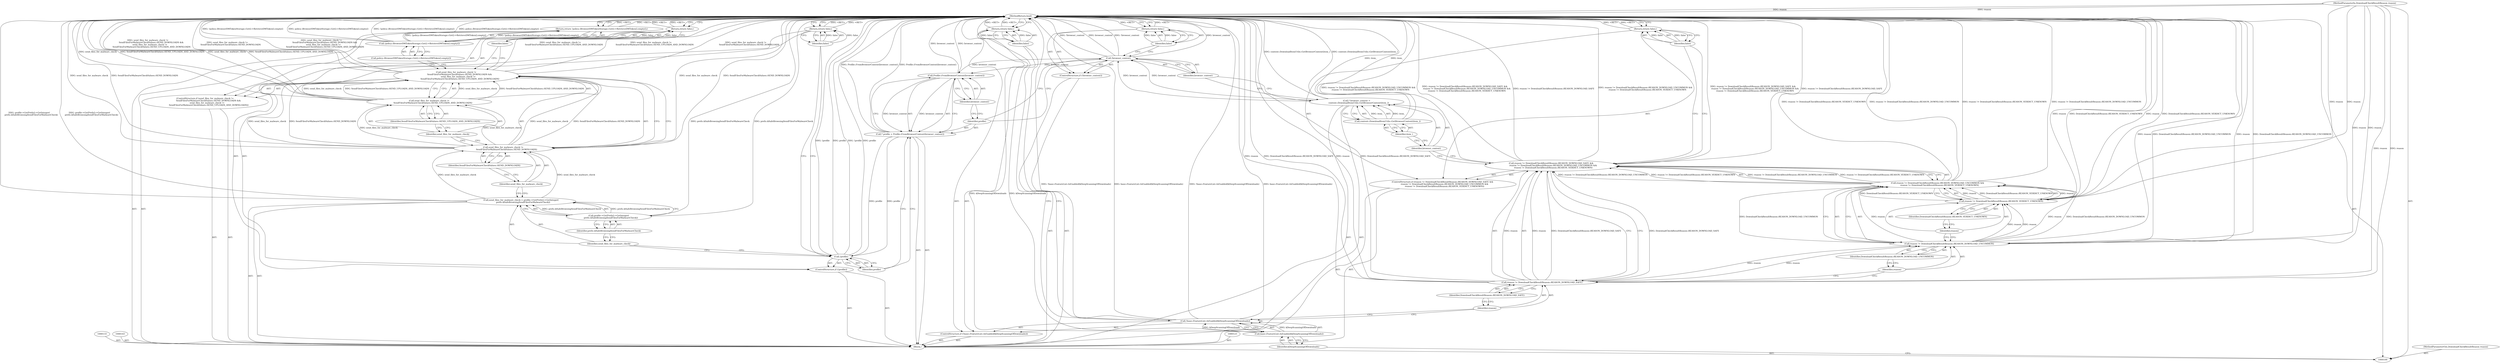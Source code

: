 digraph "1_Chrome_507241119f279c31766bd41c33d6ffb6851e2d7e_3" {
"1000161" [label="(MethodReturn,bool)"];
"1000124" [label="(Call,* browser_context =\n      content::DownloadItemUtils::GetBrowserContext(item_))"];
"1000125" [label="(Identifier,browser_context)"];
"1000127" [label="(Identifier,item_)"];
"1000126" [label="(Call,content::DownloadItemUtils::GetBrowserContext(item_))"];
"1000128" [label="(ControlStructure,if (!browser_context))"];
"1000129" [label="(Call,!browser_context)"];
"1000130" [label="(Identifier,browser_context)"];
"1000132" [label="(Identifier,false)"];
"1000131" [label="(Return,return false;)"];
"1000135" [label="(Identifier,profile)"];
"1000136" [label="(Call,Profile::FromBrowserContext(browser_context))"];
"1000137" [label="(Identifier,browser_context)"];
"1000134" [label="(Call,* profile = Profile::FromBrowserContext(browser_context))"];
"1000138" [label="(ControlStructure,if (!profile))"];
"1000139" [label="(Call,!profile)"];
"1000140" [label="(Identifier,profile)"];
"1000142" [label="(Identifier,false)"];
"1000141" [label="(Return,return false;)"];
"1000102" [label="(Block,)"];
"1000101" [label="(MethodParameterIn,DownloadCheckResultReason reason)"];
"1000208" [label="(MethodParameterOut,DownloadCheckResultReason reason)"];
"1000146" [label="(Call,profile->GetPrefs()->GetInteger(\n      prefs::kSafeBrowsingSendFilesForMalwareCheck))"];
"1000144" [label="(Call,send_files_for_malware_check = profile->GetPrefs()->GetInteger(\n      prefs::kSafeBrowsingSendFilesForMalwareCheck))"];
"1000145" [label="(Identifier,send_files_for_malware_check)"];
"1000147" [label="(Identifier,prefs::kSafeBrowsingSendFilesForMalwareCheck)"];
"1000148" [label="(ControlStructure,if (send_files_for_malware_check !=\n          SendFilesForMalwareCheckValues::SEND_DOWNLOADS &&\n      send_files_for_malware_check !=\n           SendFilesForMalwareCheckValues::SEND_UPLOADS_AND_DOWNLOADS))"];
"1000149" [label="(Call,send_files_for_malware_check !=\n          SendFilesForMalwareCheckValues::SEND_DOWNLOADS &&\n      send_files_for_malware_check !=\n           SendFilesForMalwareCheckValues::SEND_UPLOADS_AND_DOWNLOADS)"];
"1000150" [label="(Call,send_files_for_malware_check !=\n          SendFilesForMalwareCheckValues::SEND_DOWNLOADS)"];
"1000151" [label="(Identifier,send_files_for_malware_check)"];
"1000152" [label="(Identifier,SendFilesForMalwareCheckValues::SEND_DOWNLOADS)"];
"1000153" [label="(Call,send_files_for_malware_check !=\n           SendFilesForMalwareCheckValues::SEND_UPLOADS_AND_DOWNLOADS)"];
"1000154" [label="(Identifier,send_files_for_malware_check)"];
"1000155" [label="(Identifier,SendFilesForMalwareCheckValues::SEND_UPLOADS_AND_DOWNLOADS)"];
"1000157" [label="(Identifier,false)"];
"1000156" [label="(Return,return false;)"];
"1000160" [label="(Call,policy::BrowserDMTokenStorage::Get()->RetrieveDMToken().empty())"];
"1000158" [label="(Return,return !policy::BrowserDMTokenStorage::Get()->RetrieveDMToken().empty();)"];
"1000159" [label="(Call,!policy::BrowserDMTokenStorage::Get()->RetrieveDMToken().empty())"];
"1000103" [label="(ControlStructure,if (!base::FeatureList::IsEnabled(kDeepScanningOfDownloads)))"];
"1000106" [label="(Identifier,kDeepScanningOfDownloads)"];
"1000104" [label="(Call,!base::FeatureList::IsEnabled(kDeepScanningOfDownloads))"];
"1000105" [label="(Call,base::FeatureList::IsEnabled(kDeepScanningOfDownloads))"];
"1000108" [label="(Identifier,false)"];
"1000107" [label="(Return,return false;)"];
"1000113" [label="(Identifier,DownloadCheckResultReason::REASON_DOWNLOAD_SAFE)"];
"1000109" [label="(ControlStructure,if (reason != DownloadCheckResultReason::REASON_DOWNLOAD_SAFE &&\n      reason != DownloadCheckResultReason::REASON_DOWNLOAD_UNCOMMON &&\n      reason != DownloadCheckResultReason::REASON_VERDICT_UNKNOWN))"];
"1000110" [label="(Call,reason != DownloadCheckResultReason::REASON_DOWNLOAD_SAFE &&\n      reason != DownloadCheckResultReason::REASON_DOWNLOAD_UNCOMMON &&\n      reason != DownloadCheckResultReason::REASON_VERDICT_UNKNOWN)"];
"1000111" [label="(Call,reason != DownloadCheckResultReason::REASON_DOWNLOAD_SAFE)"];
"1000112" [label="(Identifier,reason)"];
"1000117" [label="(Identifier,DownloadCheckResultReason::REASON_DOWNLOAD_UNCOMMON)"];
"1000114" [label="(Call,reason != DownloadCheckResultReason::REASON_DOWNLOAD_UNCOMMON &&\n      reason != DownloadCheckResultReason::REASON_VERDICT_UNKNOWN)"];
"1000115" [label="(Call,reason != DownloadCheckResultReason::REASON_DOWNLOAD_UNCOMMON)"];
"1000116" [label="(Identifier,reason)"];
"1000120" [label="(Identifier,DownloadCheckResultReason::REASON_VERDICT_UNKNOWN)"];
"1000118" [label="(Call,reason != DownloadCheckResultReason::REASON_VERDICT_UNKNOWN)"];
"1000119" [label="(Identifier,reason)"];
"1000122" [label="(Identifier,false)"];
"1000121" [label="(Return,return false;)"];
"1000161" -> "1000100"  [label="AST: "];
"1000161" -> "1000107"  [label="CFG: "];
"1000161" -> "1000121"  [label="CFG: "];
"1000161" -> "1000131"  [label="CFG: "];
"1000161" -> "1000141"  [label="CFG: "];
"1000161" -> "1000156"  [label="CFG: "];
"1000161" -> "1000158"  [label="CFG: "];
"1000150" -> "1000161"  [label="DDG: send_files_for_malware_check"];
"1000150" -> "1000161"  [label="DDG: SendFilesForMalwareCheckValues::SEND_DOWNLOADS"];
"1000104" -> "1000161"  [label="DDG: !base::FeatureList::IsEnabled(kDeepScanningOfDownloads)"];
"1000104" -> "1000161"  [label="DDG: base::FeatureList::IsEnabled(kDeepScanningOfDownloads)"];
"1000139" -> "1000161"  [label="DDG: !profile"];
"1000139" -> "1000161"  [label="DDG: profile"];
"1000114" -> "1000161"  [label="DDG: reason != DownloadCheckResultReason::REASON_DOWNLOAD_UNCOMMON"];
"1000114" -> "1000161"  [label="DDG: reason != DownloadCheckResultReason::REASON_VERDICT_UNKNOWN"];
"1000149" -> "1000161"  [label="DDG: send_files_for_malware_check !=\n          SendFilesForMalwareCheckValues::SEND_DOWNLOADS &&\n      send_files_for_malware_check !=\n           SendFilesForMalwareCheckValues::SEND_UPLOADS_AND_DOWNLOADS"];
"1000149" -> "1000161"  [label="DDG: send_files_for_malware_check !=\n          SendFilesForMalwareCheckValues::SEND_DOWNLOADS"];
"1000149" -> "1000161"  [label="DDG: send_files_for_malware_check !=\n           SendFilesForMalwareCheckValues::SEND_UPLOADS_AND_DOWNLOADS"];
"1000111" -> "1000161"  [label="DDG: reason"];
"1000111" -> "1000161"  [label="DDG: DownloadCheckResultReason::REASON_DOWNLOAD_SAFE"];
"1000153" -> "1000161"  [label="DDG: send_files_for_malware_check"];
"1000153" -> "1000161"  [label="DDG: SendFilesForMalwareCheckValues::SEND_UPLOADS_AND_DOWNLOADS"];
"1000134" -> "1000161"  [label="DDG: Profile::FromBrowserContext(browser_context)"];
"1000118" -> "1000161"  [label="DDG: reason"];
"1000118" -> "1000161"  [label="DDG: DownloadCheckResultReason::REASON_VERDICT_UNKNOWN"];
"1000144" -> "1000161"  [label="DDG: profile->GetPrefs()->GetInteger(\n      prefs::kSafeBrowsingSendFilesForMalwareCheck)"];
"1000159" -> "1000161"  [label="DDG: !policy::BrowserDMTokenStorage::Get()->RetrieveDMToken().empty()"];
"1000159" -> "1000161"  [label="DDG: policy::BrowserDMTokenStorage::Get()->RetrieveDMToken().empty()"];
"1000115" -> "1000161"  [label="DDG: DownloadCheckResultReason::REASON_DOWNLOAD_UNCOMMON"];
"1000115" -> "1000161"  [label="DDG: reason"];
"1000129" -> "1000161"  [label="DDG: browser_context"];
"1000129" -> "1000161"  [label="DDG: !browser_context"];
"1000124" -> "1000161"  [label="DDG: content::DownloadItemUtils::GetBrowserContext(item_)"];
"1000110" -> "1000161"  [label="DDG: reason != DownloadCheckResultReason::REASON_DOWNLOAD_UNCOMMON &&\n      reason != DownloadCheckResultReason::REASON_VERDICT_UNKNOWN"];
"1000110" -> "1000161"  [label="DDG: reason != DownloadCheckResultReason::REASON_DOWNLOAD_SAFE &&\n      reason != DownloadCheckResultReason::REASON_DOWNLOAD_UNCOMMON &&\n      reason != DownloadCheckResultReason::REASON_VERDICT_UNKNOWN"];
"1000110" -> "1000161"  [label="DDG: reason != DownloadCheckResultReason::REASON_DOWNLOAD_SAFE"];
"1000126" -> "1000161"  [label="DDG: item_"];
"1000101" -> "1000161"  [label="DDG: reason"];
"1000146" -> "1000161"  [label="DDG: prefs::kSafeBrowsingSendFilesForMalwareCheck"];
"1000136" -> "1000161"  [label="DDG: browser_context"];
"1000105" -> "1000161"  [label="DDG: kDeepScanningOfDownloads"];
"1000121" -> "1000161"  [label="DDG: <RET>"];
"1000131" -> "1000161"  [label="DDG: <RET>"];
"1000158" -> "1000161"  [label="DDG: <RET>"];
"1000141" -> "1000161"  [label="DDG: <RET>"];
"1000156" -> "1000161"  [label="DDG: <RET>"];
"1000107" -> "1000161"  [label="DDG: <RET>"];
"1000124" -> "1000102"  [label="AST: "];
"1000124" -> "1000126"  [label="CFG: "];
"1000125" -> "1000124"  [label="AST: "];
"1000126" -> "1000124"  [label="AST: "];
"1000130" -> "1000124"  [label="CFG: "];
"1000124" -> "1000161"  [label="DDG: content::DownloadItemUtils::GetBrowserContext(item_)"];
"1000126" -> "1000124"  [label="DDG: item_"];
"1000124" -> "1000129"  [label="DDG: browser_context"];
"1000125" -> "1000124"  [label="AST: "];
"1000125" -> "1000110"  [label="CFG: "];
"1000127" -> "1000125"  [label="CFG: "];
"1000127" -> "1000126"  [label="AST: "];
"1000127" -> "1000125"  [label="CFG: "];
"1000126" -> "1000127"  [label="CFG: "];
"1000126" -> "1000124"  [label="AST: "];
"1000126" -> "1000127"  [label="CFG: "];
"1000127" -> "1000126"  [label="AST: "];
"1000124" -> "1000126"  [label="CFG: "];
"1000126" -> "1000161"  [label="DDG: item_"];
"1000126" -> "1000124"  [label="DDG: item_"];
"1000128" -> "1000102"  [label="AST: "];
"1000129" -> "1000128"  [label="AST: "];
"1000131" -> "1000128"  [label="AST: "];
"1000129" -> "1000128"  [label="AST: "];
"1000129" -> "1000130"  [label="CFG: "];
"1000130" -> "1000129"  [label="AST: "];
"1000132" -> "1000129"  [label="CFG: "];
"1000135" -> "1000129"  [label="CFG: "];
"1000129" -> "1000161"  [label="DDG: browser_context"];
"1000129" -> "1000161"  [label="DDG: !browser_context"];
"1000124" -> "1000129"  [label="DDG: browser_context"];
"1000129" -> "1000136"  [label="DDG: browser_context"];
"1000130" -> "1000129"  [label="AST: "];
"1000130" -> "1000124"  [label="CFG: "];
"1000129" -> "1000130"  [label="CFG: "];
"1000132" -> "1000131"  [label="AST: "];
"1000132" -> "1000129"  [label="CFG: "];
"1000131" -> "1000132"  [label="CFG: "];
"1000132" -> "1000131"  [label="DDG: false"];
"1000131" -> "1000128"  [label="AST: "];
"1000131" -> "1000132"  [label="CFG: "];
"1000132" -> "1000131"  [label="AST: "];
"1000161" -> "1000131"  [label="CFG: "];
"1000131" -> "1000161"  [label="DDG: <RET>"];
"1000132" -> "1000131"  [label="DDG: false"];
"1000135" -> "1000134"  [label="AST: "];
"1000135" -> "1000129"  [label="CFG: "];
"1000137" -> "1000135"  [label="CFG: "];
"1000136" -> "1000134"  [label="AST: "];
"1000136" -> "1000137"  [label="CFG: "];
"1000137" -> "1000136"  [label="AST: "];
"1000134" -> "1000136"  [label="CFG: "];
"1000136" -> "1000161"  [label="DDG: browser_context"];
"1000136" -> "1000134"  [label="DDG: browser_context"];
"1000129" -> "1000136"  [label="DDG: browser_context"];
"1000137" -> "1000136"  [label="AST: "];
"1000137" -> "1000135"  [label="CFG: "];
"1000136" -> "1000137"  [label="CFG: "];
"1000134" -> "1000102"  [label="AST: "];
"1000134" -> "1000136"  [label="CFG: "];
"1000135" -> "1000134"  [label="AST: "];
"1000136" -> "1000134"  [label="AST: "];
"1000140" -> "1000134"  [label="CFG: "];
"1000134" -> "1000161"  [label="DDG: Profile::FromBrowserContext(browser_context)"];
"1000136" -> "1000134"  [label="DDG: browser_context"];
"1000134" -> "1000139"  [label="DDG: profile"];
"1000138" -> "1000102"  [label="AST: "];
"1000139" -> "1000138"  [label="AST: "];
"1000141" -> "1000138"  [label="AST: "];
"1000139" -> "1000138"  [label="AST: "];
"1000139" -> "1000140"  [label="CFG: "];
"1000140" -> "1000139"  [label="AST: "];
"1000142" -> "1000139"  [label="CFG: "];
"1000145" -> "1000139"  [label="CFG: "];
"1000139" -> "1000161"  [label="DDG: !profile"];
"1000139" -> "1000161"  [label="DDG: profile"];
"1000134" -> "1000139"  [label="DDG: profile"];
"1000140" -> "1000139"  [label="AST: "];
"1000140" -> "1000134"  [label="CFG: "];
"1000139" -> "1000140"  [label="CFG: "];
"1000142" -> "1000141"  [label="AST: "];
"1000142" -> "1000139"  [label="CFG: "];
"1000141" -> "1000142"  [label="CFG: "];
"1000142" -> "1000141"  [label="DDG: false"];
"1000141" -> "1000138"  [label="AST: "];
"1000141" -> "1000142"  [label="CFG: "];
"1000142" -> "1000141"  [label="AST: "];
"1000161" -> "1000141"  [label="CFG: "];
"1000141" -> "1000161"  [label="DDG: <RET>"];
"1000142" -> "1000141"  [label="DDG: false"];
"1000102" -> "1000100"  [label="AST: "];
"1000103" -> "1000102"  [label="AST: "];
"1000109" -> "1000102"  [label="AST: "];
"1000123" -> "1000102"  [label="AST: "];
"1000124" -> "1000102"  [label="AST: "];
"1000128" -> "1000102"  [label="AST: "];
"1000133" -> "1000102"  [label="AST: "];
"1000134" -> "1000102"  [label="AST: "];
"1000138" -> "1000102"  [label="AST: "];
"1000143" -> "1000102"  [label="AST: "];
"1000144" -> "1000102"  [label="AST: "];
"1000148" -> "1000102"  [label="AST: "];
"1000158" -> "1000102"  [label="AST: "];
"1000101" -> "1000100"  [label="AST: "];
"1000101" -> "1000161"  [label="DDG: reason"];
"1000101" -> "1000111"  [label="DDG: reason"];
"1000101" -> "1000115"  [label="DDG: reason"];
"1000101" -> "1000118"  [label="DDG: reason"];
"1000208" -> "1000100"  [label="AST: "];
"1000146" -> "1000144"  [label="AST: "];
"1000146" -> "1000147"  [label="CFG: "];
"1000147" -> "1000146"  [label="AST: "];
"1000144" -> "1000146"  [label="CFG: "];
"1000146" -> "1000161"  [label="DDG: prefs::kSafeBrowsingSendFilesForMalwareCheck"];
"1000146" -> "1000144"  [label="DDG: prefs::kSafeBrowsingSendFilesForMalwareCheck"];
"1000144" -> "1000102"  [label="AST: "];
"1000144" -> "1000146"  [label="CFG: "];
"1000145" -> "1000144"  [label="AST: "];
"1000146" -> "1000144"  [label="AST: "];
"1000151" -> "1000144"  [label="CFG: "];
"1000144" -> "1000161"  [label="DDG: profile->GetPrefs()->GetInteger(\n      prefs::kSafeBrowsingSendFilesForMalwareCheck)"];
"1000146" -> "1000144"  [label="DDG: prefs::kSafeBrowsingSendFilesForMalwareCheck"];
"1000144" -> "1000150"  [label="DDG: send_files_for_malware_check"];
"1000145" -> "1000144"  [label="AST: "];
"1000145" -> "1000139"  [label="CFG: "];
"1000147" -> "1000145"  [label="CFG: "];
"1000147" -> "1000146"  [label="AST: "];
"1000147" -> "1000145"  [label="CFG: "];
"1000146" -> "1000147"  [label="CFG: "];
"1000148" -> "1000102"  [label="AST: "];
"1000149" -> "1000148"  [label="AST: "];
"1000156" -> "1000148"  [label="AST: "];
"1000149" -> "1000148"  [label="AST: "];
"1000149" -> "1000150"  [label="CFG: "];
"1000149" -> "1000153"  [label="CFG: "];
"1000150" -> "1000149"  [label="AST: "];
"1000153" -> "1000149"  [label="AST: "];
"1000157" -> "1000149"  [label="CFG: "];
"1000160" -> "1000149"  [label="CFG: "];
"1000149" -> "1000161"  [label="DDG: send_files_for_malware_check !=\n          SendFilesForMalwareCheckValues::SEND_DOWNLOADS &&\n      send_files_for_malware_check !=\n           SendFilesForMalwareCheckValues::SEND_UPLOADS_AND_DOWNLOADS"];
"1000149" -> "1000161"  [label="DDG: send_files_for_malware_check !=\n          SendFilesForMalwareCheckValues::SEND_DOWNLOADS"];
"1000149" -> "1000161"  [label="DDG: send_files_for_malware_check !=\n           SendFilesForMalwareCheckValues::SEND_UPLOADS_AND_DOWNLOADS"];
"1000150" -> "1000149"  [label="DDG: send_files_for_malware_check"];
"1000150" -> "1000149"  [label="DDG: SendFilesForMalwareCheckValues::SEND_DOWNLOADS"];
"1000153" -> "1000149"  [label="DDG: send_files_for_malware_check"];
"1000153" -> "1000149"  [label="DDG: SendFilesForMalwareCheckValues::SEND_UPLOADS_AND_DOWNLOADS"];
"1000150" -> "1000149"  [label="AST: "];
"1000150" -> "1000152"  [label="CFG: "];
"1000151" -> "1000150"  [label="AST: "];
"1000152" -> "1000150"  [label="AST: "];
"1000154" -> "1000150"  [label="CFG: "];
"1000149" -> "1000150"  [label="CFG: "];
"1000150" -> "1000161"  [label="DDG: send_files_for_malware_check"];
"1000150" -> "1000161"  [label="DDG: SendFilesForMalwareCheckValues::SEND_DOWNLOADS"];
"1000150" -> "1000149"  [label="DDG: send_files_for_malware_check"];
"1000150" -> "1000149"  [label="DDG: SendFilesForMalwareCheckValues::SEND_DOWNLOADS"];
"1000144" -> "1000150"  [label="DDG: send_files_for_malware_check"];
"1000150" -> "1000153"  [label="DDG: send_files_for_malware_check"];
"1000151" -> "1000150"  [label="AST: "];
"1000151" -> "1000144"  [label="CFG: "];
"1000152" -> "1000151"  [label="CFG: "];
"1000152" -> "1000150"  [label="AST: "];
"1000152" -> "1000151"  [label="CFG: "];
"1000150" -> "1000152"  [label="CFG: "];
"1000153" -> "1000149"  [label="AST: "];
"1000153" -> "1000155"  [label="CFG: "];
"1000154" -> "1000153"  [label="AST: "];
"1000155" -> "1000153"  [label="AST: "];
"1000149" -> "1000153"  [label="CFG: "];
"1000153" -> "1000161"  [label="DDG: send_files_for_malware_check"];
"1000153" -> "1000161"  [label="DDG: SendFilesForMalwareCheckValues::SEND_UPLOADS_AND_DOWNLOADS"];
"1000153" -> "1000149"  [label="DDG: send_files_for_malware_check"];
"1000153" -> "1000149"  [label="DDG: SendFilesForMalwareCheckValues::SEND_UPLOADS_AND_DOWNLOADS"];
"1000150" -> "1000153"  [label="DDG: send_files_for_malware_check"];
"1000154" -> "1000153"  [label="AST: "];
"1000154" -> "1000150"  [label="CFG: "];
"1000155" -> "1000154"  [label="CFG: "];
"1000155" -> "1000153"  [label="AST: "];
"1000155" -> "1000154"  [label="CFG: "];
"1000153" -> "1000155"  [label="CFG: "];
"1000157" -> "1000156"  [label="AST: "];
"1000157" -> "1000149"  [label="CFG: "];
"1000156" -> "1000157"  [label="CFG: "];
"1000157" -> "1000156"  [label="DDG: false"];
"1000156" -> "1000148"  [label="AST: "];
"1000156" -> "1000157"  [label="CFG: "];
"1000157" -> "1000156"  [label="AST: "];
"1000161" -> "1000156"  [label="CFG: "];
"1000156" -> "1000161"  [label="DDG: <RET>"];
"1000157" -> "1000156"  [label="DDG: false"];
"1000160" -> "1000159"  [label="AST: "];
"1000160" -> "1000149"  [label="CFG: "];
"1000159" -> "1000160"  [label="CFG: "];
"1000158" -> "1000102"  [label="AST: "];
"1000158" -> "1000159"  [label="CFG: "];
"1000159" -> "1000158"  [label="AST: "];
"1000161" -> "1000158"  [label="CFG: "];
"1000158" -> "1000161"  [label="DDG: <RET>"];
"1000159" -> "1000158"  [label="DDG: !policy::BrowserDMTokenStorage::Get()->RetrieveDMToken().empty()"];
"1000159" -> "1000158"  [label="AST: "];
"1000159" -> "1000160"  [label="CFG: "];
"1000160" -> "1000159"  [label="AST: "];
"1000158" -> "1000159"  [label="CFG: "];
"1000159" -> "1000161"  [label="DDG: !policy::BrowserDMTokenStorage::Get()->RetrieveDMToken().empty()"];
"1000159" -> "1000161"  [label="DDG: policy::BrowserDMTokenStorage::Get()->RetrieveDMToken().empty()"];
"1000159" -> "1000158"  [label="DDG: !policy::BrowserDMTokenStorage::Get()->RetrieveDMToken().empty()"];
"1000103" -> "1000102"  [label="AST: "];
"1000104" -> "1000103"  [label="AST: "];
"1000107" -> "1000103"  [label="AST: "];
"1000106" -> "1000105"  [label="AST: "];
"1000106" -> "1000100"  [label="CFG: "];
"1000105" -> "1000106"  [label="CFG: "];
"1000104" -> "1000103"  [label="AST: "];
"1000104" -> "1000105"  [label="CFG: "];
"1000105" -> "1000104"  [label="AST: "];
"1000108" -> "1000104"  [label="CFG: "];
"1000112" -> "1000104"  [label="CFG: "];
"1000104" -> "1000161"  [label="DDG: !base::FeatureList::IsEnabled(kDeepScanningOfDownloads)"];
"1000104" -> "1000161"  [label="DDG: base::FeatureList::IsEnabled(kDeepScanningOfDownloads)"];
"1000105" -> "1000104"  [label="DDG: kDeepScanningOfDownloads"];
"1000105" -> "1000104"  [label="AST: "];
"1000105" -> "1000106"  [label="CFG: "];
"1000106" -> "1000105"  [label="AST: "];
"1000104" -> "1000105"  [label="CFG: "];
"1000105" -> "1000161"  [label="DDG: kDeepScanningOfDownloads"];
"1000105" -> "1000104"  [label="DDG: kDeepScanningOfDownloads"];
"1000108" -> "1000107"  [label="AST: "];
"1000108" -> "1000104"  [label="CFG: "];
"1000107" -> "1000108"  [label="CFG: "];
"1000108" -> "1000107"  [label="DDG: false"];
"1000107" -> "1000103"  [label="AST: "];
"1000107" -> "1000108"  [label="CFG: "];
"1000108" -> "1000107"  [label="AST: "];
"1000161" -> "1000107"  [label="CFG: "];
"1000107" -> "1000161"  [label="DDG: <RET>"];
"1000108" -> "1000107"  [label="DDG: false"];
"1000113" -> "1000111"  [label="AST: "];
"1000113" -> "1000112"  [label="CFG: "];
"1000111" -> "1000113"  [label="CFG: "];
"1000109" -> "1000102"  [label="AST: "];
"1000110" -> "1000109"  [label="AST: "];
"1000121" -> "1000109"  [label="AST: "];
"1000110" -> "1000109"  [label="AST: "];
"1000110" -> "1000111"  [label="CFG: "];
"1000110" -> "1000114"  [label="CFG: "];
"1000111" -> "1000110"  [label="AST: "];
"1000114" -> "1000110"  [label="AST: "];
"1000122" -> "1000110"  [label="CFG: "];
"1000125" -> "1000110"  [label="CFG: "];
"1000110" -> "1000161"  [label="DDG: reason != DownloadCheckResultReason::REASON_DOWNLOAD_UNCOMMON &&\n      reason != DownloadCheckResultReason::REASON_VERDICT_UNKNOWN"];
"1000110" -> "1000161"  [label="DDG: reason != DownloadCheckResultReason::REASON_DOWNLOAD_SAFE &&\n      reason != DownloadCheckResultReason::REASON_DOWNLOAD_UNCOMMON &&\n      reason != DownloadCheckResultReason::REASON_VERDICT_UNKNOWN"];
"1000110" -> "1000161"  [label="DDG: reason != DownloadCheckResultReason::REASON_DOWNLOAD_SAFE"];
"1000111" -> "1000110"  [label="DDG: reason"];
"1000111" -> "1000110"  [label="DDG: DownloadCheckResultReason::REASON_DOWNLOAD_SAFE"];
"1000114" -> "1000110"  [label="DDG: reason != DownloadCheckResultReason::REASON_DOWNLOAD_UNCOMMON"];
"1000114" -> "1000110"  [label="DDG: reason != DownloadCheckResultReason::REASON_VERDICT_UNKNOWN"];
"1000111" -> "1000110"  [label="AST: "];
"1000111" -> "1000113"  [label="CFG: "];
"1000112" -> "1000111"  [label="AST: "];
"1000113" -> "1000111"  [label="AST: "];
"1000116" -> "1000111"  [label="CFG: "];
"1000110" -> "1000111"  [label="CFG: "];
"1000111" -> "1000161"  [label="DDG: reason"];
"1000111" -> "1000161"  [label="DDG: DownloadCheckResultReason::REASON_DOWNLOAD_SAFE"];
"1000111" -> "1000110"  [label="DDG: reason"];
"1000111" -> "1000110"  [label="DDG: DownloadCheckResultReason::REASON_DOWNLOAD_SAFE"];
"1000101" -> "1000111"  [label="DDG: reason"];
"1000111" -> "1000115"  [label="DDG: reason"];
"1000112" -> "1000111"  [label="AST: "];
"1000112" -> "1000104"  [label="CFG: "];
"1000113" -> "1000112"  [label="CFG: "];
"1000117" -> "1000115"  [label="AST: "];
"1000117" -> "1000116"  [label="CFG: "];
"1000115" -> "1000117"  [label="CFG: "];
"1000114" -> "1000110"  [label="AST: "];
"1000114" -> "1000115"  [label="CFG: "];
"1000114" -> "1000118"  [label="CFG: "];
"1000115" -> "1000114"  [label="AST: "];
"1000118" -> "1000114"  [label="AST: "];
"1000110" -> "1000114"  [label="CFG: "];
"1000114" -> "1000161"  [label="DDG: reason != DownloadCheckResultReason::REASON_DOWNLOAD_UNCOMMON"];
"1000114" -> "1000161"  [label="DDG: reason != DownloadCheckResultReason::REASON_VERDICT_UNKNOWN"];
"1000114" -> "1000110"  [label="DDG: reason != DownloadCheckResultReason::REASON_DOWNLOAD_UNCOMMON"];
"1000114" -> "1000110"  [label="DDG: reason != DownloadCheckResultReason::REASON_VERDICT_UNKNOWN"];
"1000115" -> "1000114"  [label="DDG: reason"];
"1000115" -> "1000114"  [label="DDG: DownloadCheckResultReason::REASON_DOWNLOAD_UNCOMMON"];
"1000118" -> "1000114"  [label="DDG: reason"];
"1000118" -> "1000114"  [label="DDG: DownloadCheckResultReason::REASON_VERDICT_UNKNOWN"];
"1000115" -> "1000114"  [label="AST: "];
"1000115" -> "1000117"  [label="CFG: "];
"1000116" -> "1000115"  [label="AST: "];
"1000117" -> "1000115"  [label="AST: "];
"1000119" -> "1000115"  [label="CFG: "];
"1000114" -> "1000115"  [label="CFG: "];
"1000115" -> "1000161"  [label="DDG: DownloadCheckResultReason::REASON_DOWNLOAD_UNCOMMON"];
"1000115" -> "1000161"  [label="DDG: reason"];
"1000115" -> "1000114"  [label="DDG: reason"];
"1000115" -> "1000114"  [label="DDG: DownloadCheckResultReason::REASON_DOWNLOAD_UNCOMMON"];
"1000111" -> "1000115"  [label="DDG: reason"];
"1000101" -> "1000115"  [label="DDG: reason"];
"1000115" -> "1000118"  [label="DDG: reason"];
"1000116" -> "1000115"  [label="AST: "];
"1000116" -> "1000111"  [label="CFG: "];
"1000117" -> "1000116"  [label="CFG: "];
"1000120" -> "1000118"  [label="AST: "];
"1000120" -> "1000119"  [label="CFG: "];
"1000118" -> "1000120"  [label="CFG: "];
"1000118" -> "1000114"  [label="AST: "];
"1000118" -> "1000120"  [label="CFG: "];
"1000119" -> "1000118"  [label="AST: "];
"1000120" -> "1000118"  [label="AST: "];
"1000114" -> "1000118"  [label="CFG: "];
"1000118" -> "1000161"  [label="DDG: reason"];
"1000118" -> "1000161"  [label="DDG: DownloadCheckResultReason::REASON_VERDICT_UNKNOWN"];
"1000118" -> "1000114"  [label="DDG: reason"];
"1000118" -> "1000114"  [label="DDG: DownloadCheckResultReason::REASON_VERDICT_UNKNOWN"];
"1000115" -> "1000118"  [label="DDG: reason"];
"1000101" -> "1000118"  [label="DDG: reason"];
"1000119" -> "1000118"  [label="AST: "];
"1000119" -> "1000115"  [label="CFG: "];
"1000120" -> "1000119"  [label="CFG: "];
"1000122" -> "1000121"  [label="AST: "];
"1000122" -> "1000110"  [label="CFG: "];
"1000121" -> "1000122"  [label="CFG: "];
"1000122" -> "1000121"  [label="DDG: false"];
"1000121" -> "1000109"  [label="AST: "];
"1000121" -> "1000122"  [label="CFG: "];
"1000122" -> "1000121"  [label="AST: "];
"1000161" -> "1000121"  [label="CFG: "];
"1000121" -> "1000161"  [label="DDG: <RET>"];
"1000122" -> "1000121"  [label="DDG: false"];
}
